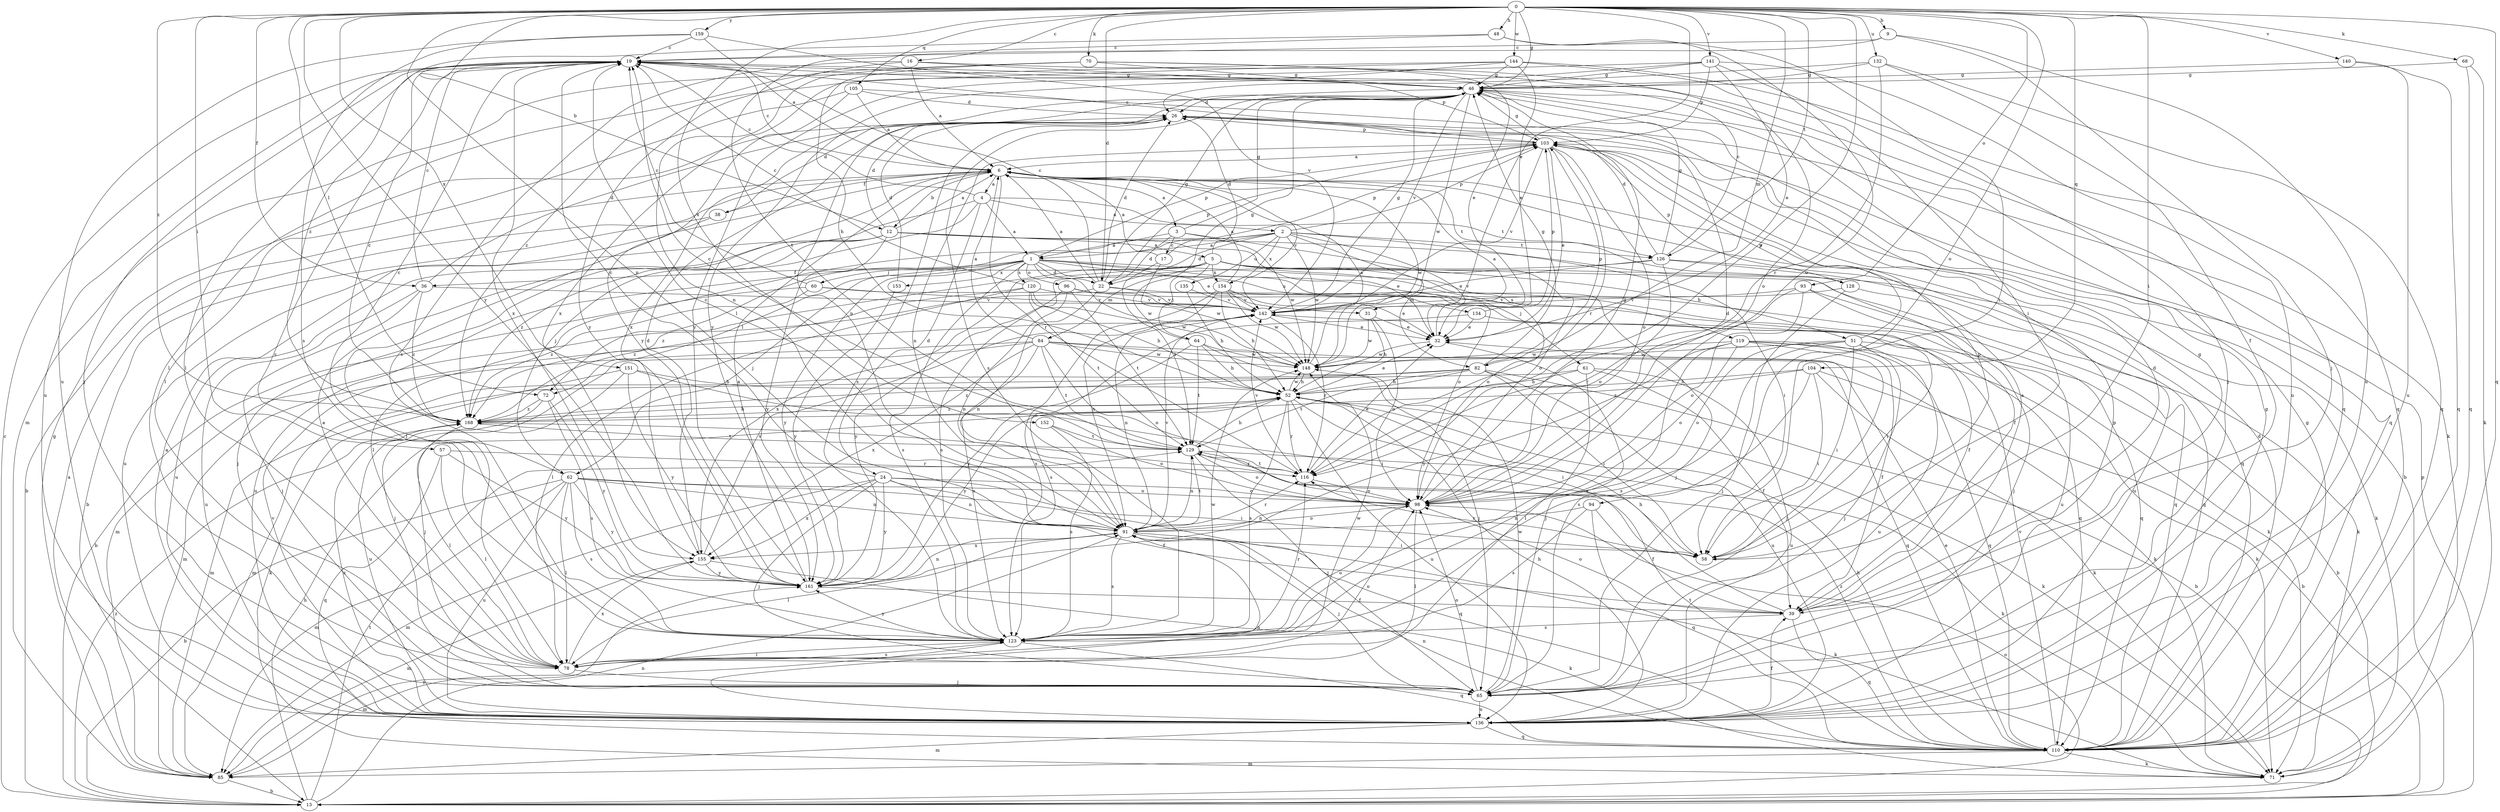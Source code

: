 strict digraph  {
0;
1;
2;
3;
4;
5;
6;
9;
12;
13;
16;
17;
19;
22;
24;
26;
31;
32;
36;
38;
39;
46;
48;
51;
52;
57;
58;
60;
61;
62;
64;
65;
68;
70;
71;
72;
78;
82;
84;
85;
91;
93;
94;
96;
98;
103;
104;
105;
110;
116;
119;
120;
123;
126;
128;
129;
132;
134;
135;
136;
140;
141;
142;
144;
148;
151;
152;
153;
154;
155;
159;
161;
168;
0 -> 9  [label=b];
0 -> 12  [label=b];
0 -> 16  [label=c];
0 -> 22  [label=d];
0 -> 31  [label=e];
0 -> 36  [label=f];
0 -> 46  [label=g];
0 -> 48  [label=h];
0 -> 57  [label=i];
0 -> 58  [label=i];
0 -> 68  [label=k];
0 -> 70  [label=k];
0 -> 72  [label=l];
0 -> 82  [label=m];
0 -> 91  [label=n];
0 -> 93  [label=o];
0 -> 94  [label=o];
0 -> 104  [label=q];
0 -> 105  [label=q];
0 -> 110  [label=q];
0 -> 116  [label=r];
0 -> 126  [label=t];
0 -> 132  [label=u];
0 -> 140  [label=v];
0 -> 141  [label=v];
0 -> 144  [label=w];
0 -> 151  [label=x];
0 -> 152  [label=x];
0 -> 159  [label=y];
0 -> 161  [label=y];
0 -> 168  [label=z];
1 -> 22  [label=d];
1 -> 31  [label=e];
1 -> 36  [label=f];
1 -> 60  [label=j];
1 -> 61  [label=j];
1 -> 62  [label=j];
1 -> 72  [label=l];
1 -> 96  [label=o];
1 -> 98  [label=o];
1 -> 103  [label=p];
1 -> 119  [label=s];
1 -> 120  [label=s];
1 -> 123  [label=s];
1 -> 134  [label=u];
1 -> 148  [label=w];
1 -> 153  [label=x];
1 -> 161  [label=y];
2 -> 1  [label=a];
2 -> 22  [label=d];
2 -> 32  [label=e];
2 -> 58  [label=i];
2 -> 72  [label=l];
2 -> 78  [label=l];
2 -> 82  [label=m];
2 -> 103  [label=p];
2 -> 126  [label=t];
2 -> 135  [label=u];
2 -> 148  [label=w];
2 -> 154  [label=x];
3 -> 1  [label=a];
3 -> 17  [label=c];
3 -> 22  [label=d];
3 -> 46  [label=g];
3 -> 98  [label=o];
3 -> 148  [label=w];
4 -> 1  [label=a];
4 -> 2  [label=a];
4 -> 19  [label=c];
4 -> 24  [label=d];
4 -> 62  [label=j];
4 -> 126  [label=t];
4 -> 136  [label=u];
5 -> 26  [label=d];
5 -> 51  [label=h];
5 -> 64  [label=j];
5 -> 65  [label=j];
5 -> 71  [label=k];
5 -> 84  [label=m];
5 -> 98  [label=o];
5 -> 110  [label=q];
5 -> 136  [label=u];
5 -> 154  [label=x];
5 -> 155  [label=x];
5 -> 168  [label=z];
6 -> 3  [label=a];
6 -> 4  [label=a];
6 -> 12  [label=b];
6 -> 13  [label=b];
6 -> 19  [label=c];
6 -> 38  [label=f];
6 -> 110  [label=q];
6 -> 116  [label=r];
6 -> 128  [label=t];
6 -> 142  [label=v];
6 -> 148  [label=w];
9 -> 19  [label=c];
9 -> 65  [label=j];
9 -> 129  [label=t];
9 -> 136  [label=u];
12 -> 5  [label=a];
12 -> 6  [label=a];
12 -> 26  [label=d];
12 -> 32  [label=e];
12 -> 39  [label=f];
12 -> 65  [label=j];
12 -> 136  [label=u];
12 -> 161  [label=y];
12 -> 168  [label=z];
13 -> 19  [label=c];
13 -> 52  [label=h];
13 -> 91  [label=n];
13 -> 98  [label=o];
13 -> 103  [label=p];
13 -> 129  [label=t];
13 -> 168  [label=z];
16 -> 6  [label=a];
16 -> 46  [label=g];
16 -> 110  [label=q];
16 -> 123  [label=s];
16 -> 161  [label=y];
17 -> 6  [label=a];
17 -> 103  [label=p];
17 -> 129  [label=t];
17 -> 148  [label=w];
19 -> 46  [label=g];
19 -> 65  [label=j];
19 -> 78  [label=l];
19 -> 103  [label=p];
19 -> 136  [label=u];
19 -> 155  [label=x];
22 -> 6  [label=a];
22 -> 19  [label=c];
22 -> 26  [label=d];
22 -> 46  [label=g];
22 -> 65  [label=j];
22 -> 85  [label=m];
22 -> 91  [label=n];
22 -> 103  [label=p];
22 -> 142  [label=v];
24 -> 19  [label=c];
24 -> 39  [label=f];
24 -> 58  [label=i];
24 -> 65  [label=j];
24 -> 85  [label=m];
24 -> 91  [label=n];
24 -> 98  [label=o];
24 -> 155  [label=x];
24 -> 161  [label=y];
26 -> 103  [label=p];
26 -> 123  [label=s];
31 -> 32  [label=e];
31 -> 52  [label=h];
31 -> 98  [label=o];
31 -> 148  [label=w];
32 -> 6  [label=a];
32 -> 65  [label=j];
32 -> 148  [label=w];
36 -> 19  [label=c];
36 -> 26  [label=d];
36 -> 65  [label=j];
36 -> 136  [label=u];
36 -> 142  [label=v];
36 -> 168  [label=z];
38 -> 13  [label=b];
38 -> 26  [label=d];
38 -> 78  [label=l];
39 -> 6  [label=a];
39 -> 26  [label=d];
39 -> 46  [label=g];
39 -> 52  [label=h];
39 -> 98  [label=o];
39 -> 110  [label=q];
39 -> 123  [label=s];
46 -> 26  [label=d];
46 -> 91  [label=n];
46 -> 110  [label=q];
46 -> 123  [label=s];
46 -> 142  [label=v];
46 -> 148  [label=w];
46 -> 155  [label=x];
48 -> 19  [label=c];
48 -> 58  [label=i];
48 -> 98  [label=o];
48 -> 168  [label=z];
51 -> 13  [label=b];
51 -> 58  [label=i];
51 -> 65  [label=j];
51 -> 98  [label=o];
51 -> 103  [label=p];
51 -> 123  [label=s];
51 -> 136  [label=u];
51 -> 148  [label=w];
52 -> 32  [label=e];
52 -> 58  [label=i];
52 -> 71  [label=k];
52 -> 116  [label=r];
52 -> 123  [label=s];
52 -> 136  [label=u];
52 -> 148  [label=w];
52 -> 161  [label=y];
52 -> 168  [label=z];
57 -> 78  [label=l];
57 -> 110  [label=q];
57 -> 116  [label=r];
57 -> 161  [label=y];
58 -> 103  [label=p];
58 -> 116  [label=r];
60 -> 13  [label=b];
60 -> 19  [label=c];
60 -> 110  [label=q];
60 -> 142  [label=v];
60 -> 168  [label=z];
61 -> 39  [label=f];
61 -> 52  [label=h];
61 -> 78  [label=l];
61 -> 85  [label=m];
61 -> 136  [label=u];
62 -> 13  [label=b];
62 -> 19  [label=c];
62 -> 78  [label=l];
62 -> 85  [label=m];
62 -> 91  [label=n];
62 -> 98  [label=o];
62 -> 110  [label=q];
62 -> 123  [label=s];
62 -> 136  [label=u];
62 -> 161  [label=y];
64 -> 46  [label=g];
64 -> 52  [label=h];
64 -> 65  [label=j];
64 -> 129  [label=t];
64 -> 148  [label=w];
64 -> 161  [label=y];
65 -> 98  [label=o];
65 -> 103  [label=p];
65 -> 136  [label=u];
65 -> 148  [label=w];
68 -> 46  [label=g];
68 -> 71  [label=k];
68 -> 110  [label=q];
70 -> 32  [label=e];
70 -> 46  [label=g];
70 -> 52  [label=h];
70 -> 78  [label=l];
70 -> 91  [label=n];
70 -> 98  [label=o];
72 -> 123  [label=s];
72 -> 136  [label=u];
72 -> 161  [label=y];
72 -> 168  [label=z];
78 -> 6  [label=a];
78 -> 65  [label=j];
78 -> 98  [label=o];
78 -> 123  [label=s];
78 -> 148  [label=w];
78 -> 155  [label=x];
82 -> 13  [label=b];
82 -> 46  [label=g];
82 -> 52  [label=h];
82 -> 58  [label=i];
82 -> 85  [label=m];
82 -> 103  [label=p];
82 -> 129  [label=t];
82 -> 136  [label=u];
82 -> 168  [label=z];
84 -> 6  [label=a];
84 -> 65  [label=j];
84 -> 71  [label=k];
84 -> 85  [label=m];
84 -> 98  [label=o];
84 -> 110  [label=q];
84 -> 123  [label=s];
84 -> 129  [label=t];
84 -> 148  [label=w];
84 -> 155  [label=x];
85 -> 6  [label=a];
85 -> 13  [label=b];
85 -> 46  [label=g];
85 -> 161  [label=y];
91 -> 19  [label=c];
91 -> 58  [label=i];
91 -> 65  [label=j];
91 -> 71  [label=k];
91 -> 78  [label=l];
91 -> 98  [label=o];
91 -> 116  [label=r];
91 -> 123  [label=s];
91 -> 129  [label=t];
91 -> 142  [label=v];
91 -> 155  [label=x];
93 -> 98  [label=o];
93 -> 110  [label=q];
93 -> 116  [label=r];
93 -> 136  [label=u];
93 -> 142  [label=v];
94 -> 39  [label=f];
94 -> 91  [label=n];
94 -> 110  [label=q];
94 -> 123  [label=s];
96 -> 39  [label=f];
96 -> 91  [label=n];
96 -> 129  [label=t];
96 -> 142  [label=v];
96 -> 161  [label=y];
98 -> 26  [label=d];
98 -> 46  [label=g];
98 -> 78  [label=l];
98 -> 91  [label=n];
103 -> 6  [label=a];
103 -> 13  [label=b];
103 -> 19  [label=c];
103 -> 32  [label=e];
103 -> 46  [label=g];
103 -> 91  [label=n];
103 -> 98  [label=o];
103 -> 116  [label=r];
103 -> 142  [label=v];
104 -> 13  [label=b];
104 -> 52  [label=h];
104 -> 58  [label=i];
104 -> 71  [label=k];
104 -> 123  [label=s];
104 -> 168  [label=z];
105 -> 6  [label=a];
105 -> 26  [label=d];
105 -> 71  [label=k];
105 -> 78  [label=l];
105 -> 161  [label=y];
110 -> 26  [label=d];
110 -> 32  [label=e];
110 -> 46  [label=g];
110 -> 52  [label=h];
110 -> 71  [label=k];
110 -> 85  [label=m];
110 -> 91  [label=n];
110 -> 129  [label=t];
110 -> 142  [label=v];
110 -> 168  [label=z];
116 -> 32  [label=e];
116 -> 98  [label=o];
116 -> 129  [label=t];
116 -> 142  [label=v];
119 -> 39  [label=f];
119 -> 65  [label=j];
119 -> 71  [label=k];
119 -> 98  [label=o];
119 -> 110  [label=q];
119 -> 123  [label=s];
119 -> 148  [label=w];
119 -> 161  [label=y];
120 -> 19  [label=c];
120 -> 52  [label=h];
120 -> 78  [label=l];
120 -> 129  [label=t];
120 -> 142  [label=v];
120 -> 148  [label=w];
120 -> 168  [label=z];
123 -> 19  [label=c];
123 -> 78  [label=l];
123 -> 85  [label=m];
123 -> 98  [label=o];
123 -> 110  [label=q];
123 -> 116  [label=r];
123 -> 148  [label=w];
123 -> 161  [label=y];
126 -> 19  [label=c];
126 -> 26  [label=d];
126 -> 46  [label=g];
126 -> 98  [label=o];
126 -> 110  [label=q];
126 -> 123  [label=s];
126 -> 136  [label=u];
126 -> 142  [label=v];
128 -> 65  [label=j];
128 -> 71  [label=k];
128 -> 103  [label=p];
128 -> 142  [label=v];
129 -> 19  [label=c];
129 -> 52  [label=h];
129 -> 65  [label=j];
129 -> 71  [label=k];
129 -> 91  [label=n];
129 -> 98  [label=o];
129 -> 116  [label=r];
132 -> 26  [label=d];
132 -> 39  [label=f];
132 -> 46  [label=g];
132 -> 110  [label=q];
132 -> 116  [label=r];
134 -> 32  [label=e];
134 -> 58  [label=i];
134 -> 103  [label=p];
134 -> 123  [label=s];
135 -> 52  [label=h];
135 -> 142  [label=v];
136 -> 6  [label=a];
136 -> 39  [label=f];
136 -> 46  [label=g];
136 -> 52  [label=h];
136 -> 85  [label=m];
136 -> 91  [label=n];
136 -> 110  [label=q];
136 -> 142  [label=v];
136 -> 168  [label=z];
140 -> 46  [label=g];
140 -> 110  [label=q];
140 -> 136  [label=u];
141 -> 32  [label=e];
141 -> 46  [label=g];
141 -> 65  [label=j];
141 -> 103  [label=p];
141 -> 136  [label=u];
141 -> 161  [label=y];
141 -> 168  [label=z];
142 -> 32  [label=e];
142 -> 46  [label=g];
142 -> 91  [label=n];
142 -> 116  [label=r];
144 -> 32  [label=e];
144 -> 46  [label=g];
144 -> 58  [label=i];
144 -> 85  [label=m];
144 -> 110  [label=q];
144 -> 155  [label=x];
144 -> 161  [label=y];
148 -> 6  [label=a];
148 -> 52  [label=h];
151 -> 52  [label=h];
151 -> 58  [label=i];
151 -> 65  [label=j];
151 -> 71  [label=k];
151 -> 161  [label=y];
152 -> 98  [label=o];
152 -> 123  [label=s];
152 -> 129  [label=t];
153 -> 26  [label=d];
153 -> 161  [label=y];
154 -> 6  [label=a];
154 -> 32  [label=e];
154 -> 52  [label=h];
154 -> 71  [label=k];
154 -> 91  [label=n];
154 -> 123  [label=s];
154 -> 142  [label=v];
154 -> 148  [label=w];
155 -> 26  [label=d];
155 -> 71  [label=k];
155 -> 85  [label=m];
155 -> 142  [label=v];
155 -> 161  [label=y];
159 -> 6  [label=a];
159 -> 19  [label=c];
159 -> 123  [label=s];
159 -> 136  [label=u];
159 -> 142  [label=v];
161 -> 6  [label=a];
161 -> 39  [label=f];
161 -> 91  [label=n];
168 -> 19  [label=c];
168 -> 52  [label=h];
168 -> 78  [label=l];
168 -> 129  [label=t];
}
